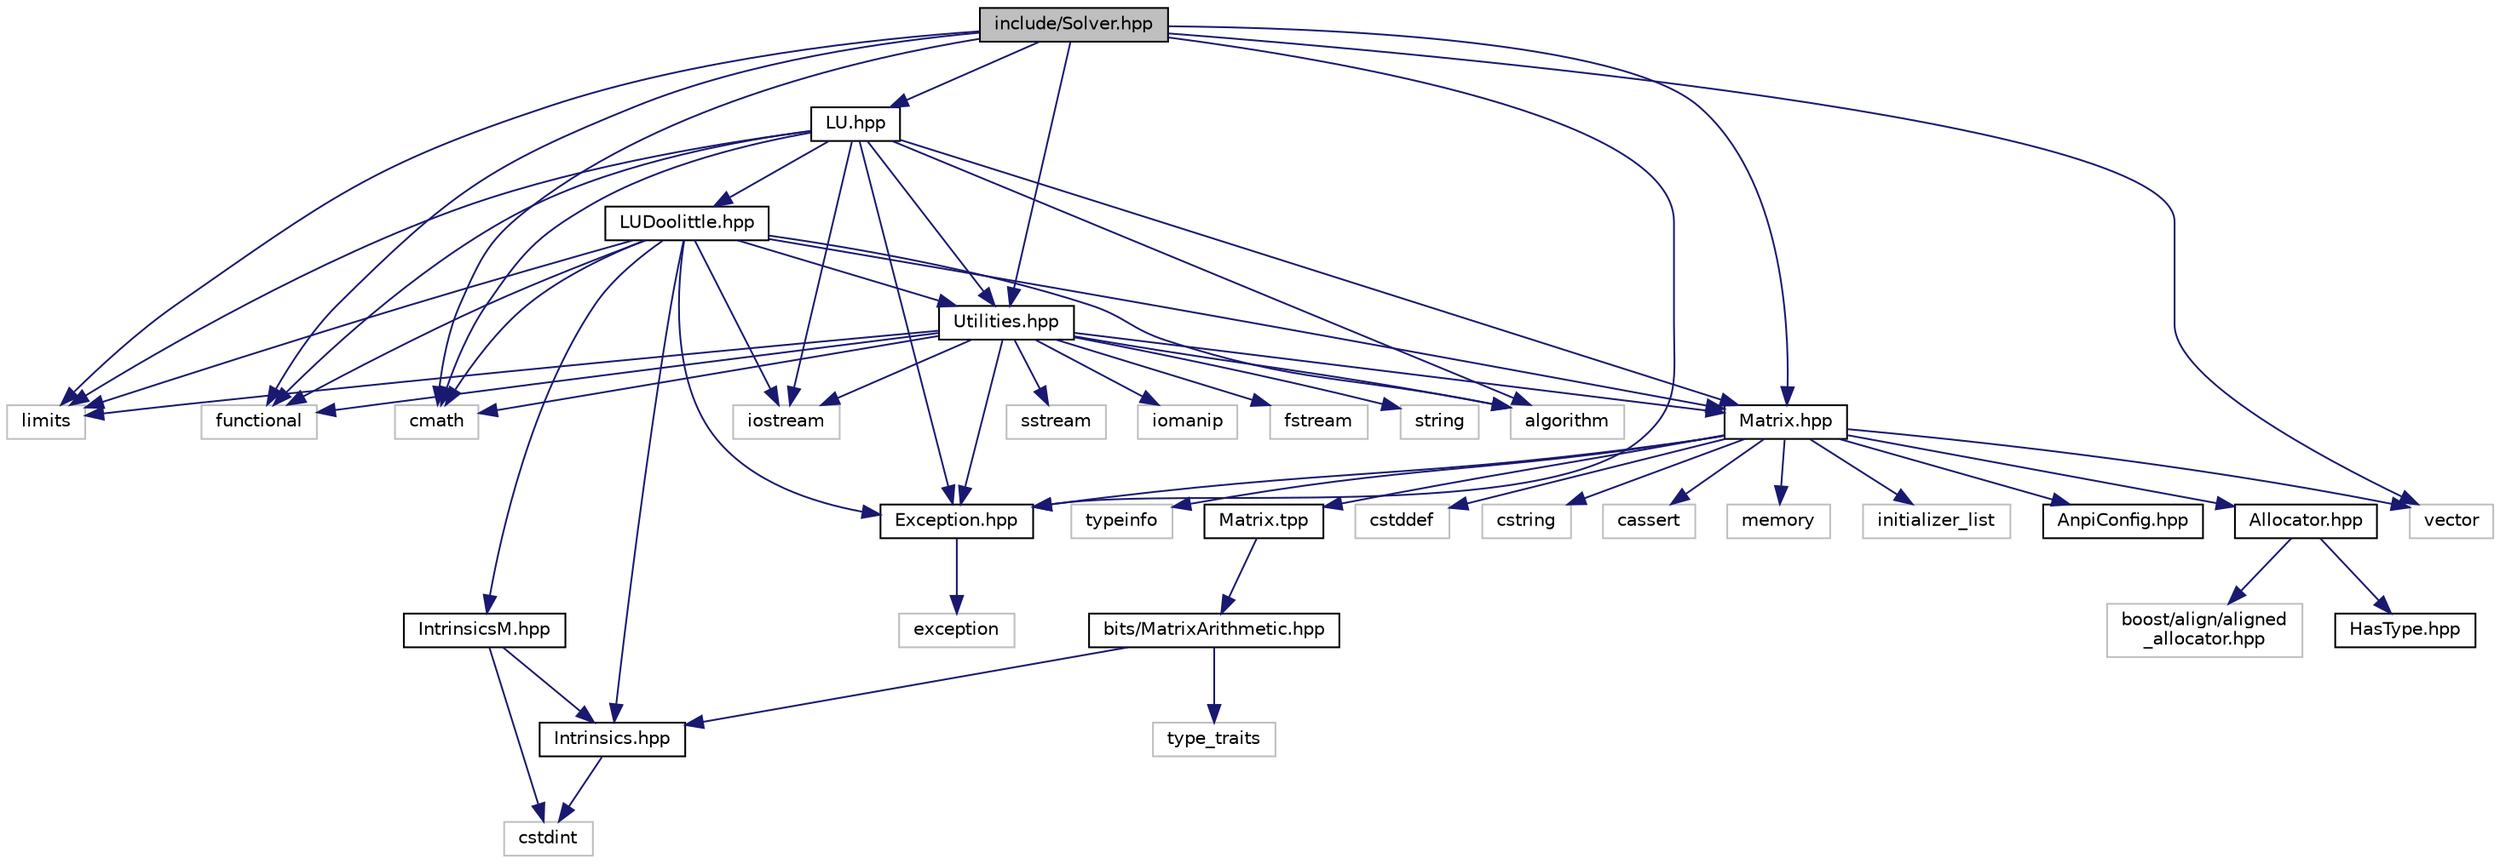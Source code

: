 digraph "include/Solver.hpp"
{
  edge [fontname="Helvetica",fontsize="10",labelfontname="Helvetica",labelfontsize="10"];
  node [fontname="Helvetica",fontsize="10",shape=record];
  Node0 [label="include/Solver.hpp",height=0.2,width=0.4,color="black", fillcolor="grey75", style="filled", fontcolor="black"];
  Node0 -> Node1 [color="midnightblue",fontsize="10",style="solid"];
  Node1 [label="cmath",height=0.2,width=0.4,color="grey75", fillcolor="white", style="filled"];
  Node0 -> Node2 [color="midnightblue",fontsize="10",style="solid"];
  Node2 [label="limits",height=0.2,width=0.4,color="grey75", fillcolor="white", style="filled"];
  Node0 -> Node3 [color="midnightblue",fontsize="10",style="solid"];
  Node3 [label="functional",height=0.2,width=0.4,color="grey75", fillcolor="white", style="filled"];
  Node0 -> Node4 [color="midnightblue",fontsize="10",style="solid"];
  Node4 [label="vector",height=0.2,width=0.4,color="grey75", fillcolor="white", style="filled"];
  Node0 -> Node5 [color="midnightblue",fontsize="10",style="solid"];
  Node5 [label="Exception.hpp",height=0.2,width=0.4,color="black", fillcolor="white", style="filled",URL="$da/d42/Exception_8hpp.html"];
  Node5 -> Node6 [color="midnightblue",fontsize="10",style="solid"];
  Node6 [label="exception",height=0.2,width=0.4,color="grey75", fillcolor="white", style="filled"];
  Node0 -> Node7 [color="midnightblue",fontsize="10",style="solid"];
  Node7 [label="Matrix.hpp",height=0.2,width=0.4,color="black", fillcolor="white", style="filled",URL="$d9/d1c/Matrix_8hpp.html"];
  Node7 -> Node8 [color="midnightblue",fontsize="10",style="solid"];
  Node8 [label="cstddef",height=0.2,width=0.4,color="grey75", fillcolor="white", style="filled"];
  Node7 -> Node9 [color="midnightblue",fontsize="10",style="solid"];
  Node9 [label="cstring",height=0.2,width=0.4,color="grey75", fillcolor="white", style="filled"];
  Node7 -> Node10 [color="midnightblue",fontsize="10",style="solid"];
  Node10 [label="cassert",height=0.2,width=0.4,color="grey75", fillcolor="white", style="filled"];
  Node7 -> Node11 [color="midnightblue",fontsize="10",style="solid"];
  Node11 [label="memory",height=0.2,width=0.4,color="grey75", fillcolor="white", style="filled"];
  Node7 -> Node4 [color="midnightblue",fontsize="10",style="solid"];
  Node7 -> Node12 [color="midnightblue",fontsize="10",style="solid"];
  Node12 [label="initializer_list",height=0.2,width=0.4,color="grey75", fillcolor="white", style="filled"];
  Node7 -> Node13 [color="midnightblue",fontsize="10",style="solid"];
  Node13 [label="AnpiConfig.hpp",height=0.2,width=0.4,color="black", fillcolor="white", style="filled",URL="$d5/dad/AnpiConfig_8hpp.html"];
  Node7 -> Node14 [color="midnightblue",fontsize="10",style="solid"];
  Node14 [label="Allocator.hpp",height=0.2,width=0.4,color="black", fillcolor="white", style="filled",URL="$d8/d2d/Allocator_8hpp.html"];
  Node14 -> Node15 [color="midnightblue",fontsize="10",style="solid"];
  Node15 [label="boost/align/aligned\l_allocator.hpp",height=0.2,width=0.4,color="grey75", fillcolor="white", style="filled"];
  Node14 -> Node16 [color="midnightblue",fontsize="10",style="solid"];
  Node16 [label="HasType.hpp",height=0.2,width=0.4,color="black", fillcolor="white", style="filled",URL="$d2/d8b/HasType_8hpp.html"];
  Node7 -> Node5 [color="midnightblue",fontsize="10",style="solid"];
  Node7 -> Node17 [color="midnightblue",fontsize="10",style="solid"];
  Node17 [label="typeinfo",height=0.2,width=0.4,color="grey75", fillcolor="white", style="filled"];
  Node7 -> Node18 [color="midnightblue",fontsize="10",style="solid"];
  Node18 [label="Matrix.tpp",height=0.2,width=0.4,color="black", fillcolor="white", style="filled",URL="$d4/d27/Matrix_8tpp.html"];
  Node18 -> Node19 [color="midnightblue",fontsize="10",style="solid"];
  Node19 [label="bits/MatrixArithmetic.hpp",height=0.2,width=0.4,color="black", fillcolor="white", style="filled",URL="$d4/ddf/MatrixArithmetic_8hpp.html"];
  Node19 -> Node20 [color="midnightblue",fontsize="10",style="solid"];
  Node20 [label="Intrinsics.hpp",height=0.2,width=0.4,color="black", fillcolor="white", style="filled",URL="$d1/dc4/Intrinsics_8hpp.html"];
  Node20 -> Node21 [color="midnightblue",fontsize="10",style="solid"];
  Node21 [label="cstdint",height=0.2,width=0.4,color="grey75", fillcolor="white", style="filled"];
  Node19 -> Node22 [color="midnightblue",fontsize="10",style="solid"];
  Node22 [label="type_traits",height=0.2,width=0.4,color="grey75", fillcolor="white", style="filled"];
  Node0 -> Node23 [color="midnightblue",fontsize="10",style="solid"];
  Node23 [label="LU.hpp",height=0.2,width=0.4,color="black", fillcolor="white", style="filled",URL="$d6/dcf/LU_8hpp.html"];
  Node23 -> Node1 [color="midnightblue",fontsize="10",style="solid"];
  Node23 -> Node2 [color="midnightblue",fontsize="10",style="solid"];
  Node23 -> Node3 [color="midnightblue",fontsize="10",style="solid"];
  Node23 -> Node24 [color="midnightblue",fontsize="10",style="solid"];
  Node24 [label="algorithm",height=0.2,width=0.4,color="grey75", fillcolor="white", style="filled"];
  Node23 -> Node25 [color="midnightblue",fontsize="10",style="solid"];
  Node25 [label="Utilities.hpp",height=0.2,width=0.4,color="black", fillcolor="white", style="filled",URL="$db/d8f/Utilities_8hpp.html"];
  Node25 -> Node1 [color="midnightblue",fontsize="10",style="solid"];
  Node25 -> Node2 [color="midnightblue",fontsize="10",style="solid"];
  Node25 -> Node3 [color="midnightblue",fontsize="10",style="solid"];
  Node25 -> Node24 [color="midnightblue",fontsize="10",style="solid"];
  Node25 -> Node26 [color="midnightblue",fontsize="10",style="solid"];
  Node26 [label="iostream",height=0.2,width=0.4,color="grey75", fillcolor="white", style="filled"];
  Node25 -> Node27 [color="midnightblue",fontsize="10",style="solid"];
  Node27 [label="string",height=0.2,width=0.4,color="grey75", fillcolor="white", style="filled"];
  Node25 -> Node28 [color="midnightblue",fontsize="10",style="solid"];
  Node28 [label="sstream",height=0.2,width=0.4,color="grey75", fillcolor="white", style="filled"];
  Node25 -> Node29 [color="midnightblue",fontsize="10",style="solid"];
  Node29 [label="iomanip",height=0.2,width=0.4,color="grey75", fillcolor="white", style="filled"];
  Node25 -> Node30 [color="midnightblue",fontsize="10",style="solid"];
  Node30 [label="fstream",height=0.2,width=0.4,color="grey75", fillcolor="white", style="filled"];
  Node25 -> Node5 [color="midnightblue",fontsize="10",style="solid"];
  Node25 -> Node7 [color="midnightblue",fontsize="10",style="solid"];
  Node23 -> Node5 [color="midnightblue",fontsize="10",style="solid"];
  Node23 -> Node7 [color="midnightblue",fontsize="10",style="solid"];
  Node23 -> Node31 [color="midnightblue",fontsize="10",style="solid"];
  Node31 [label="LUDoolittle.hpp",height=0.2,width=0.4,color="black", fillcolor="white", style="filled",URL="$df/db9/LUDoolittle_8hpp.html"];
  Node31 -> Node1 [color="midnightblue",fontsize="10",style="solid"];
  Node31 -> Node2 [color="midnightblue",fontsize="10",style="solid"];
  Node31 -> Node3 [color="midnightblue",fontsize="10",style="solid"];
  Node31 -> Node24 [color="midnightblue",fontsize="10",style="solid"];
  Node31 -> Node25 [color="midnightblue",fontsize="10",style="solid"];
  Node31 -> Node5 [color="midnightblue",fontsize="10",style="solid"];
  Node31 -> Node7 [color="midnightblue",fontsize="10",style="solid"];
  Node31 -> Node26 [color="midnightblue",fontsize="10",style="solid"];
  Node31 -> Node20 [color="midnightblue",fontsize="10",style="solid"];
  Node31 -> Node32 [color="midnightblue",fontsize="10",style="solid"];
  Node32 [label="IntrinsicsM.hpp",height=0.2,width=0.4,color="black", fillcolor="white", style="filled",URL="$d9/d76/IntrinsicsM_8hpp.html"];
  Node32 -> Node21 [color="midnightblue",fontsize="10",style="solid"];
  Node32 -> Node20 [color="midnightblue",fontsize="10",style="solid"];
  Node23 -> Node26 [color="midnightblue",fontsize="10",style="solid"];
  Node0 -> Node25 [color="midnightblue",fontsize="10",style="solid"];
}
